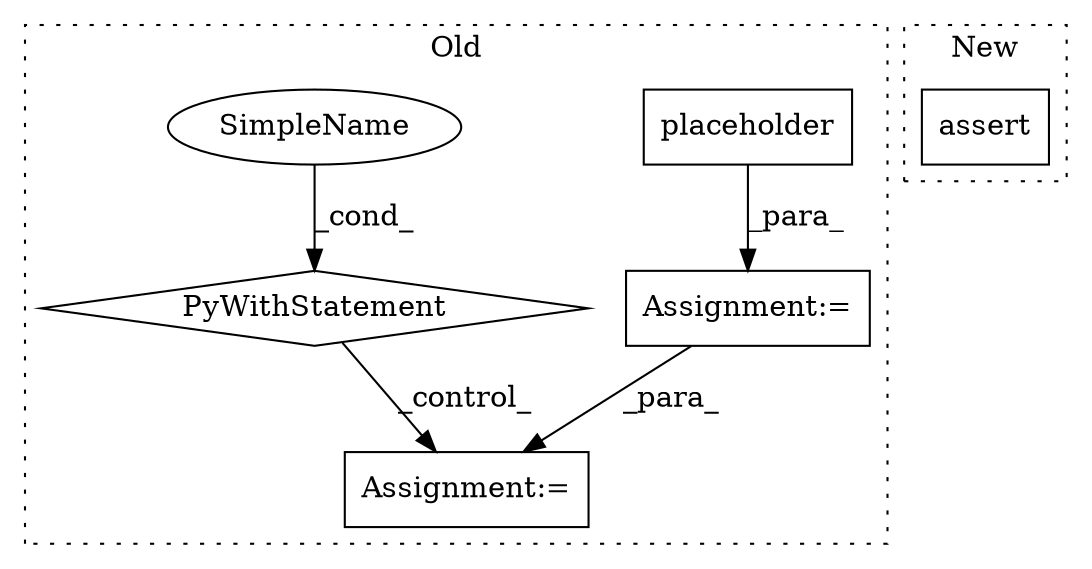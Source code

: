 digraph G {
subgraph cluster0 {
1 [label="placeholder" a="32" s="13711,13732" l="12,1" shape="box"];
3 [label="Assignment:=" a="7" s="13990" l="1" shape="box"];
4 [label="SimpleName" a="42" s="" l="" shape="ellipse"];
5 [label="PyWithStatement" a="104" s="13951,13972" l="10,2" shape="diamond"];
6 [label="Assignment:=" a="7" s="13699" l="1" shape="box"];
label = "Old";
style="dotted";
}
subgraph cluster1 {
2 [label="assert" a="32" s="12775,12824" l="11,1" shape="box"];
label = "New";
style="dotted";
}
1 -> 6 [label="_para_"];
4 -> 5 [label="_cond_"];
5 -> 3 [label="_control_"];
6 -> 3 [label="_para_"];
}